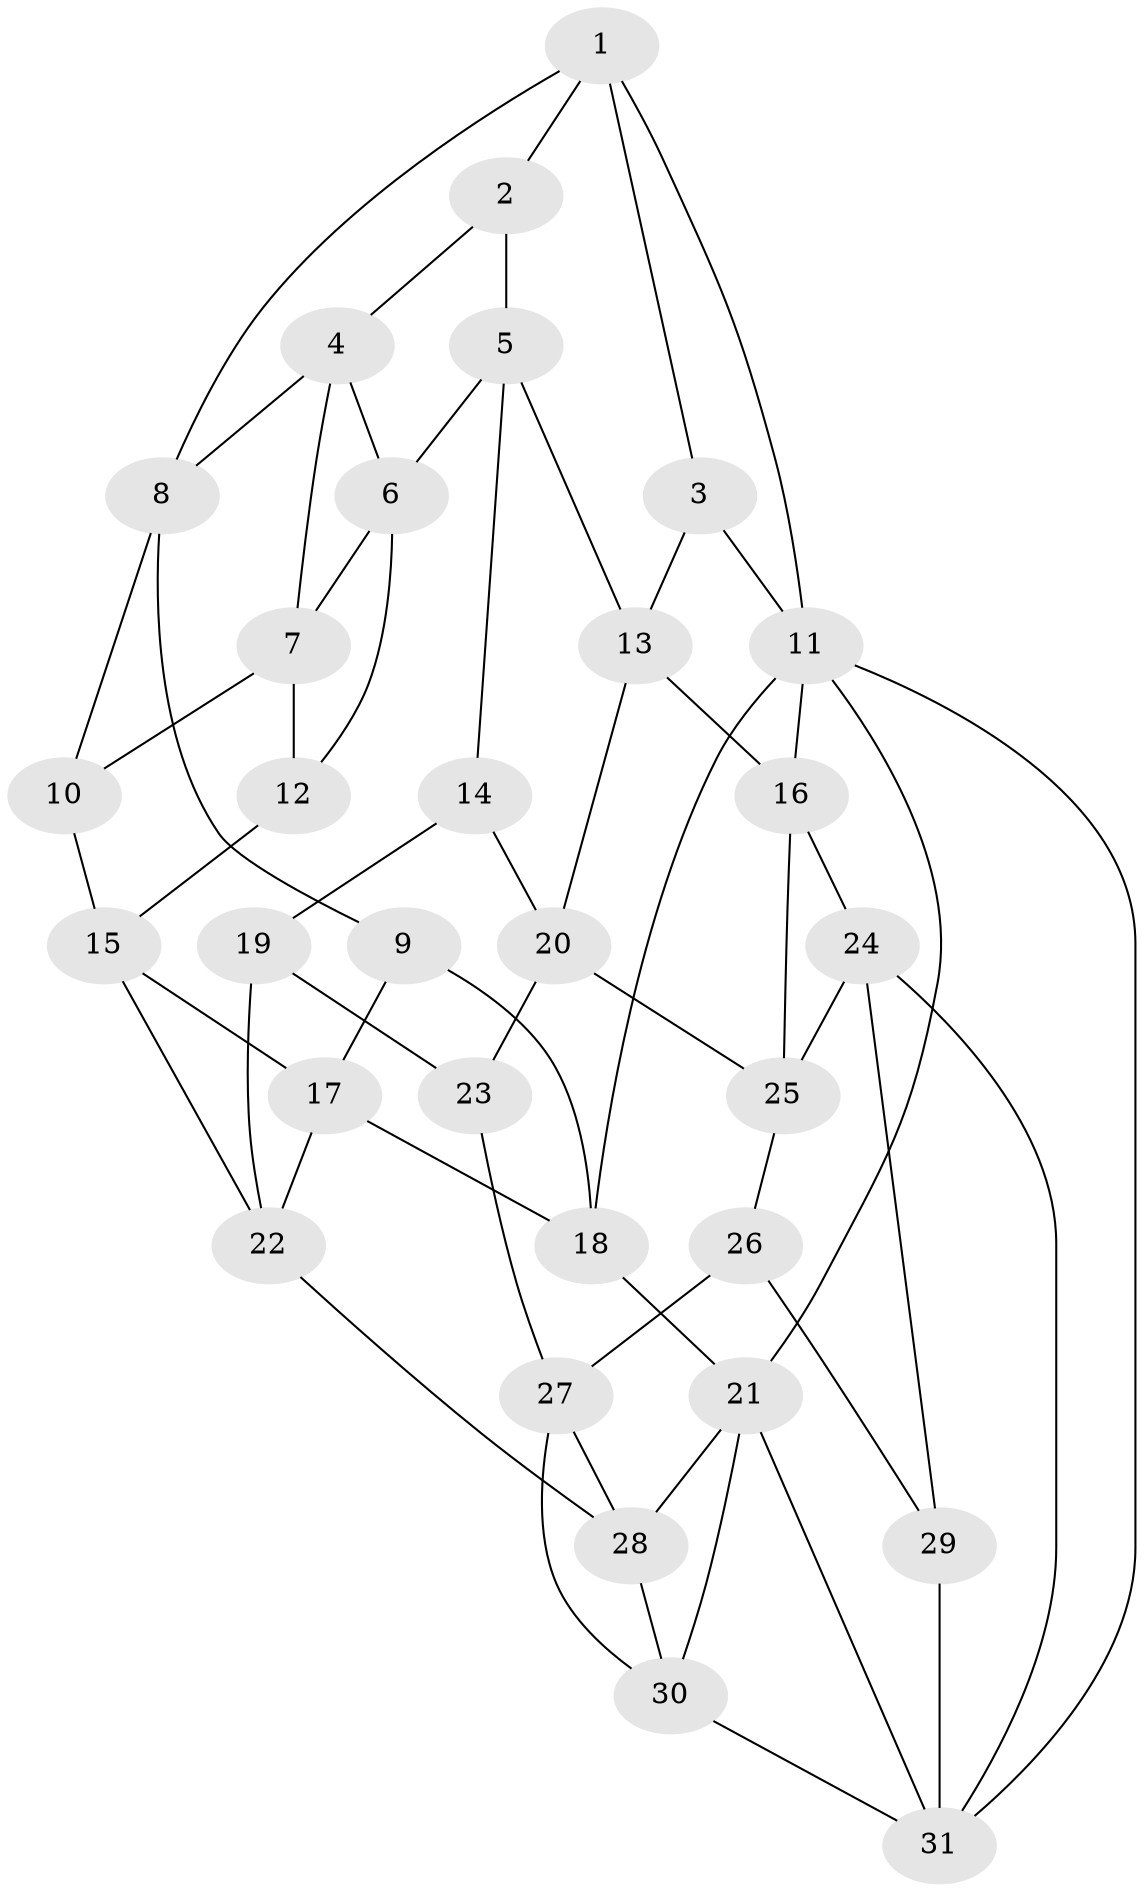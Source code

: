 // original degree distribution, {3: 0.03508771929824561, 5: 0.5614035087719298, 4: 0.22807017543859648, 6: 0.17543859649122806}
// Generated by graph-tools (version 1.1) at 2025/51/03/09/25 03:51:12]
// undirected, 31 vertices, 59 edges
graph export_dot {
graph [start="1"]
  node [color=gray90,style=filled];
  1;
  2;
  3;
  4;
  5;
  6;
  7;
  8;
  9;
  10;
  11;
  12;
  13;
  14;
  15;
  16;
  17;
  18;
  19;
  20;
  21;
  22;
  23;
  24;
  25;
  26;
  27;
  28;
  29;
  30;
  31;
  1 -- 2 [weight=1.0];
  1 -- 3 [weight=1.0];
  1 -- 8 [weight=1.0];
  1 -- 11 [weight=1.0];
  2 -- 4 [weight=1.0];
  2 -- 5 [weight=1.0];
  3 -- 11 [weight=1.0];
  3 -- 13 [weight=1.0];
  4 -- 6 [weight=1.0];
  4 -- 7 [weight=1.0];
  4 -- 8 [weight=1.0];
  5 -- 6 [weight=1.0];
  5 -- 13 [weight=1.0];
  5 -- 14 [weight=1.0];
  6 -- 7 [weight=1.0];
  6 -- 12 [weight=1.0];
  7 -- 10 [weight=1.0];
  7 -- 12 [weight=1.0];
  8 -- 9 [weight=1.0];
  8 -- 10 [weight=1.0];
  9 -- 17 [weight=1.0];
  9 -- 18 [weight=1.0];
  10 -- 15 [weight=1.0];
  11 -- 16 [weight=1.0];
  11 -- 18 [weight=1.0];
  11 -- 21 [weight=1.0];
  11 -- 31 [weight=1.0];
  12 -- 15 [weight=1.0];
  13 -- 16 [weight=1.0];
  13 -- 20 [weight=1.0];
  14 -- 19 [weight=1.0];
  14 -- 20 [weight=1.0];
  15 -- 17 [weight=1.0];
  15 -- 22 [weight=1.0];
  16 -- 24 [weight=1.0];
  16 -- 25 [weight=1.0];
  17 -- 18 [weight=1.0];
  17 -- 22 [weight=1.0];
  18 -- 21 [weight=1.0];
  19 -- 22 [weight=1.0];
  19 -- 23 [weight=2.0];
  20 -- 23 [weight=1.0];
  20 -- 25 [weight=1.0];
  21 -- 28 [weight=1.0];
  21 -- 30 [weight=1.0];
  21 -- 31 [weight=1.0];
  22 -- 28 [weight=1.0];
  23 -- 27 [weight=1.0];
  24 -- 25 [weight=1.0];
  24 -- 29 [weight=1.0];
  24 -- 31 [weight=1.0];
  25 -- 26 [weight=1.0];
  26 -- 27 [weight=1.0];
  26 -- 29 [weight=1.0];
  27 -- 28 [weight=1.0];
  27 -- 30 [weight=1.0];
  28 -- 30 [weight=1.0];
  29 -- 31 [weight=2.0];
  30 -- 31 [weight=1.0];
}
